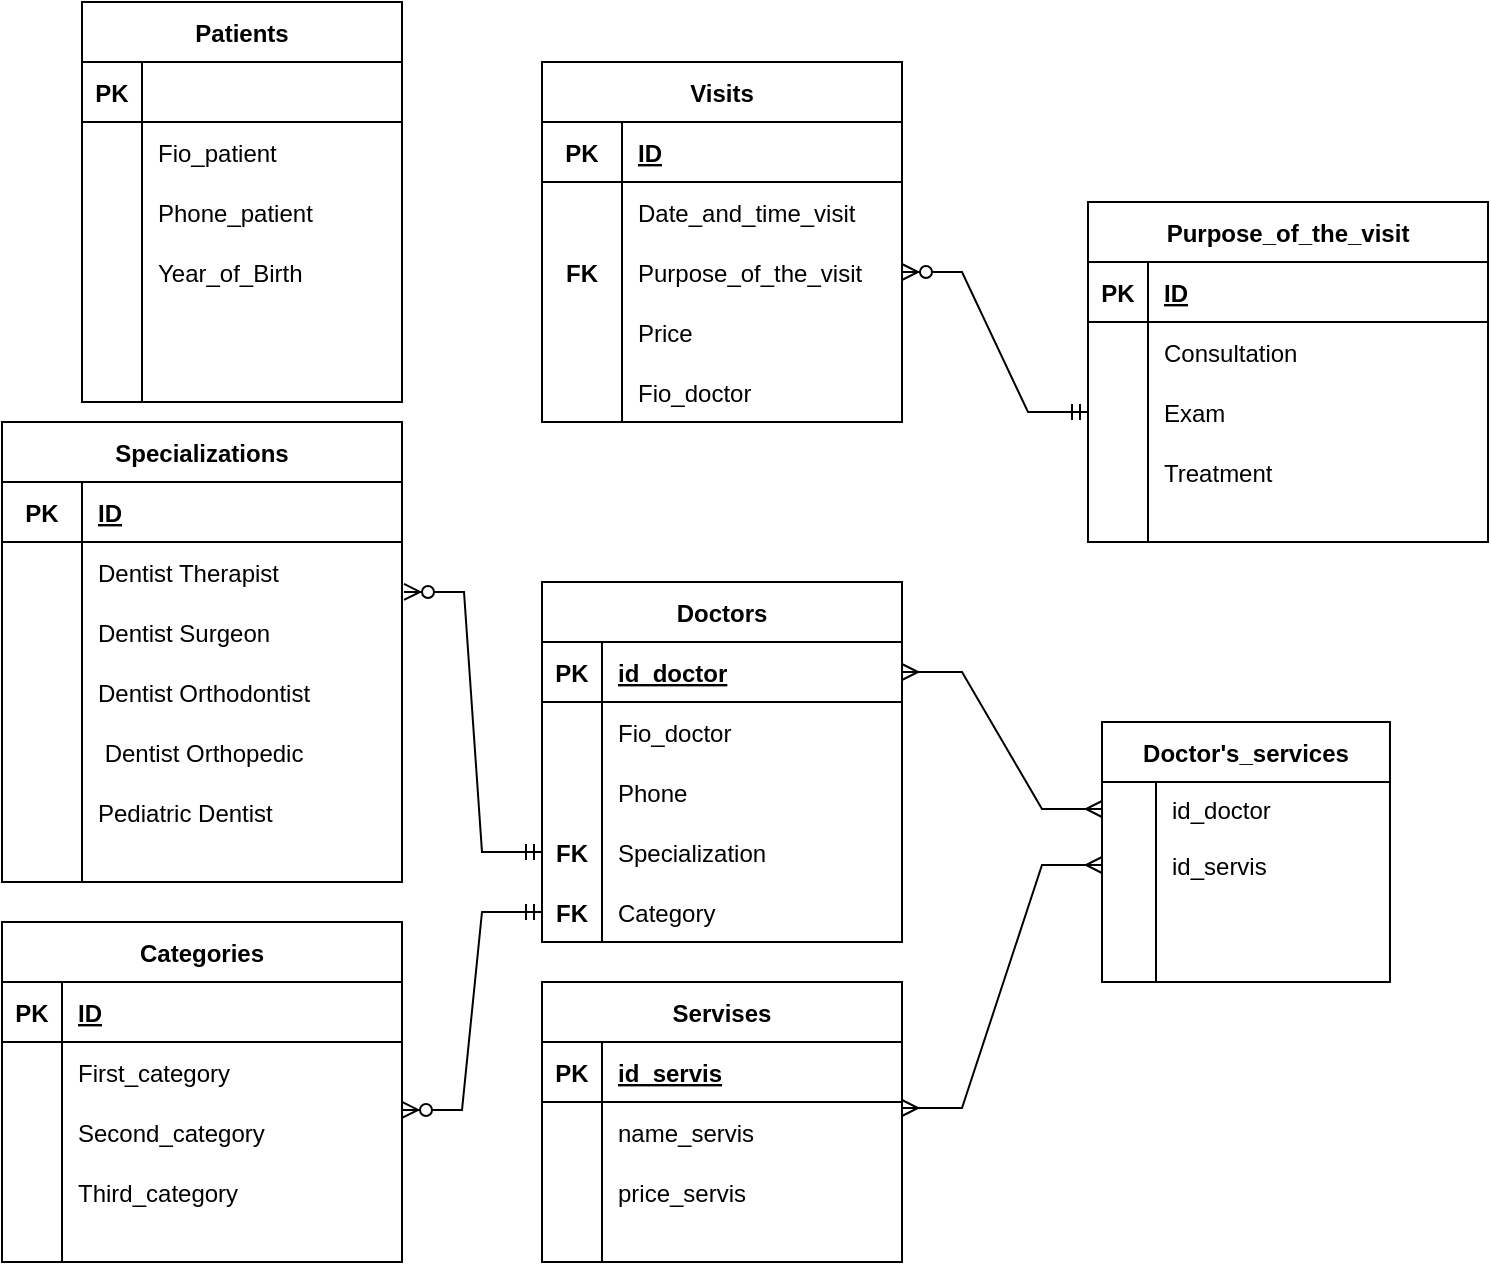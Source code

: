 <mxfile version="21.0.2" type="github">
  <diagram name="Страница 1" id="a4F6twZ2-VCPZVd90Dkl">
    <mxGraphModel dx="1074" dy="655" grid="1" gridSize="10" guides="1" tooltips="1" connect="1" arrows="1" fold="1" page="1" pageScale="1" pageWidth="827" pageHeight="1169" math="0" shadow="0">
      <root>
        <mxCell id="0" />
        <mxCell id="1" parent="0" />
        <mxCell id="U3F9iakPl_cf1ObfdUDb-14" value="Visits" style="shape=table;startSize=30;container=1;collapsible=1;childLayout=tableLayout;fixedRows=1;rowLines=0;fontStyle=1;align=center;resizeLast=1;" parent="1" vertex="1">
          <mxGeometry x="337" y="40" width="180" height="180" as="geometry" />
        </mxCell>
        <mxCell id="U3F9iakPl_cf1ObfdUDb-15" value="" style="shape=tableRow;horizontal=0;startSize=0;swimlaneHead=0;swimlaneBody=0;fillColor=none;collapsible=0;dropTarget=0;points=[[0,0.5],[1,0.5]];portConstraint=eastwest;top=0;left=0;right=0;bottom=1;" parent="U3F9iakPl_cf1ObfdUDb-14" vertex="1">
          <mxGeometry y="30" width="180" height="30" as="geometry" />
        </mxCell>
        <mxCell id="U3F9iakPl_cf1ObfdUDb-16" value="PK" style="shape=partialRectangle;connectable=0;fillColor=none;top=0;left=0;bottom=0;right=0;fontStyle=1;overflow=hidden;" parent="U3F9iakPl_cf1ObfdUDb-15" vertex="1">
          <mxGeometry width="40" height="30" as="geometry">
            <mxRectangle width="40" height="30" as="alternateBounds" />
          </mxGeometry>
        </mxCell>
        <mxCell id="U3F9iakPl_cf1ObfdUDb-17" value="ID" style="shape=partialRectangle;connectable=0;fillColor=none;top=0;left=0;bottom=0;right=0;align=left;spacingLeft=6;fontStyle=5;overflow=hidden;" parent="U3F9iakPl_cf1ObfdUDb-15" vertex="1">
          <mxGeometry x="40" width="140" height="30" as="geometry">
            <mxRectangle width="140" height="30" as="alternateBounds" />
          </mxGeometry>
        </mxCell>
        <mxCell id="U3F9iakPl_cf1ObfdUDb-18" value="" style="shape=tableRow;horizontal=0;startSize=0;swimlaneHead=0;swimlaneBody=0;fillColor=none;collapsible=0;dropTarget=0;points=[[0,0.5],[1,0.5]];portConstraint=eastwest;top=0;left=0;right=0;bottom=0;" parent="U3F9iakPl_cf1ObfdUDb-14" vertex="1">
          <mxGeometry y="60" width="180" height="30" as="geometry" />
        </mxCell>
        <mxCell id="U3F9iakPl_cf1ObfdUDb-19" value="" style="shape=partialRectangle;connectable=0;fillColor=none;top=0;left=0;bottom=0;right=0;editable=1;overflow=hidden;" parent="U3F9iakPl_cf1ObfdUDb-18" vertex="1">
          <mxGeometry width="40" height="30" as="geometry">
            <mxRectangle width="40" height="30" as="alternateBounds" />
          </mxGeometry>
        </mxCell>
        <mxCell id="U3F9iakPl_cf1ObfdUDb-20" value="Date_and_time_visit" style="shape=partialRectangle;connectable=0;fillColor=none;top=0;left=0;bottom=0;right=0;align=left;spacingLeft=6;overflow=hidden;" parent="U3F9iakPl_cf1ObfdUDb-18" vertex="1">
          <mxGeometry x="40" width="140" height="30" as="geometry">
            <mxRectangle width="140" height="30" as="alternateBounds" />
          </mxGeometry>
        </mxCell>
        <mxCell id="U3F9iakPl_cf1ObfdUDb-92" value="" style="shape=tableRow;horizontal=0;startSize=0;swimlaneHead=0;swimlaneBody=0;fillColor=none;collapsible=0;dropTarget=0;points=[[0,0.5],[1,0.5]];portConstraint=eastwest;top=0;left=0;right=0;bottom=0;" parent="U3F9iakPl_cf1ObfdUDb-14" vertex="1">
          <mxGeometry y="90" width="180" height="30" as="geometry" />
        </mxCell>
        <mxCell id="U3F9iakPl_cf1ObfdUDb-93" value="FK" style="shape=partialRectangle;connectable=0;fillColor=none;top=0;left=0;bottom=0;right=0;editable=1;overflow=hidden;fontStyle=1" parent="U3F9iakPl_cf1ObfdUDb-92" vertex="1">
          <mxGeometry width="40" height="30" as="geometry">
            <mxRectangle width="40" height="30" as="alternateBounds" />
          </mxGeometry>
        </mxCell>
        <mxCell id="U3F9iakPl_cf1ObfdUDb-94" value="Purpose_of_the_visit" style="shape=partialRectangle;connectable=0;fillColor=none;top=0;left=0;bottom=0;right=0;align=left;spacingLeft=6;overflow=hidden;" parent="U3F9iakPl_cf1ObfdUDb-92" vertex="1">
          <mxGeometry x="40" width="140" height="30" as="geometry">
            <mxRectangle width="140" height="30" as="alternateBounds" />
          </mxGeometry>
        </mxCell>
        <mxCell id="U3F9iakPl_cf1ObfdUDb-21" value="" style="shape=tableRow;horizontal=0;startSize=0;swimlaneHead=0;swimlaneBody=0;fillColor=none;collapsible=0;dropTarget=0;points=[[0,0.5],[1,0.5]];portConstraint=eastwest;top=0;left=0;right=0;bottom=0;" parent="U3F9iakPl_cf1ObfdUDb-14" vertex="1">
          <mxGeometry y="120" width="180" height="30" as="geometry" />
        </mxCell>
        <mxCell id="U3F9iakPl_cf1ObfdUDb-22" value="" style="shape=partialRectangle;connectable=0;fillColor=none;top=0;left=0;bottom=0;right=0;editable=1;overflow=hidden;" parent="U3F9iakPl_cf1ObfdUDb-21" vertex="1">
          <mxGeometry width="40" height="30" as="geometry">
            <mxRectangle width="40" height="30" as="alternateBounds" />
          </mxGeometry>
        </mxCell>
        <mxCell id="U3F9iakPl_cf1ObfdUDb-23" value="Price" style="shape=partialRectangle;connectable=0;fillColor=none;top=0;left=0;bottom=0;right=0;align=left;spacingLeft=6;overflow=hidden;" parent="U3F9iakPl_cf1ObfdUDb-21" vertex="1">
          <mxGeometry x="40" width="140" height="30" as="geometry">
            <mxRectangle width="140" height="30" as="alternateBounds" />
          </mxGeometry>
        </mxCell>
        <mxCell id="U3F9iakPl_cf1ObfdUDb-24" value="" style="shape=tableRow;horizontal=0;startSize=0;swimlaneHead=0;swimlaneBody=0;fillColor=none;collapsible=0;dropTarget=0;points=[[0,0.5],[1,0.5]];portConstraint=eastwest;top=0;left=0;right=0;bottom=0;" parent="U3F9iakPl_cf1ObfdUDb-14" vertex="1">
          <mxGeometry y="150" width="180" height="30" as="geometry" />
        </mxCell>
        <mxCell id="U3F9iakPl_cf1ObfdUDb-25" value="" style="shape=partialRectangle;connectable=0;fillColor=none;top=0;left=0;bottom=0;right=0;editable=1;overflow=hidden;" parent="U3F9iakPl_cf1ObfdUDb-24" vertex="1">
          <mxGeometry width="40" height="30" as="geometry">
            <mxRectangle width="40" height="30" as="alternateBounds" />
          </mxGeometry>
        </mxCell>
        <mxCell id="U3F9iakPl_cf1ObfdUDb-26" value="Fio_doctor" style="shape=partialRectangle;connectable=0;fillColor=none;top=0;left=0;bottom=0;right=0;align=left;spacingLeft=6;overflow=hidden;" parent="U3F9iakPl_cf1ObfdUDb-24" vertex="1">
          <mxGeometry x="40" width="140" height="30" as="geometry">
            <mxRectangle width="140" height="30" as="alternateBounds" />
          </mxGeometry>
        </mxCell>
        <mxCell id="U3F9iakPl_cf1ObfdUDb-27" value="Doctors" style="shape=table;startSize=30;container=1;collapsible=1;childLayout=tableLayout;fixedRows=1;rowLines=0;fontStyle=1;align=center;resizeLast=1;" parent="1" vertex="1">
          <mxGeometry x="337" y="300" width="180" height="180" as="geometry" />
        </mxCell>
        <mxCell id="U3F9iakPl_cf1ObfdUDb-28" value="" style="shape=tableRow;horizontal=0;startSize=0;swimlaneHead=0;swimlaneBody=0;fillColor=none;collapsible=0;dropTarget=0;points=[[0,0.5],[1,0.5]];portConstraint=eastwest;top=0;left=0;right=0;bottom=1;" parent="U3F9iakPl_cf1ObfdUDb-27" vertex="1">
          <mxGeometry y="30" width="180" height="30" as="geometry" />
        </mxCell>
        <mxCell id="U3F9iakPl_cf1ObfdUDb-29" value="PK" style="shape=partialRectangle;connectable=0;fillColor=none;top=0;left=0;bottom=0;right=0;fontStyle=1;overflow=hidden;" parent="U3F9iakPl_cf1ObfdUDb-28" vertex="1">
          <mxGeometry width="30" height="30" as="geometry">
            <mxRectangle width="30" height="30" as="alternateBounds" />
          </mxGeometry>
        </mxCell>
        <mxCell id="U3F9iakPl_cf1ObfdUDb-30" value="id_doctor" style="shape=partialRectangle;connectable=0;fillColor=none;top=0;left=0;bottom=0;right=0;align=left;spacingLeft=6;fontStyle=5;overflow=hidden;" parent="U3F9iakPl_cf1ObfdUDb-28" vertex="1">
          <mxGeometry x="30" width="150" height="30" as="geometry">
            <mxRectangle width="150" height="30" as="alternateBounds" />
          </mxGeometry>
        </mxCell>
        <mxCell id="U3F9iakPl_cf1ObfdUDb-31" value="" style="shape=tableRow;horizontal=0;startSize=0;swimlaneHead=0;swimlaneBody=0;fillColor=none;collapsible=0;dropTarget=0;points=[[0,0.5],[1,0.5]];portConstraint=eastwest;top=0;left=0;right=0;bottom=0;" parent="U3F9iakPl_cf1ObfdUDb-27" vertex="1">
          <mxGeometry y="60" width="180" height="30" as="geometry" />
        </mxCell>
        <mxCell id="U3F9iakPl_cf1ObfdUDb-32" value="" style="shape=partialRectangle;connectable=0;fillColor=none;top=0;left=0;bottom=0;right=0;editable=1;overflow=hidden;" parent="U3F9iakPl_cf1ObfdUDb-31" vertex="1">
          <mxGeometry width="30" height="30" as="geometry">
            <mxRectangle width="30" height="30" as="alternateBounds" />
          </mxGeometry>
        </mxCell>
        <mxCell id="U3F9iakPl_cf1ObfdUDb-33" value="Fio_doctor" style="shape=partialRectangle;connectable=0;fillColor=none;top=0;left=0;bottom=0;right=0;align=left;spacingLeft=6;overflow=hidden;" parent="U3F9iakPl_cf1ObfdUDb-31" vertex="1">
          <mxGeometry x="30" width="150" height="30" as="geometry">
            <mxRectangle width="150" height="30" as="alternateBounds" />
          </mxGeometry>
        </mxCell>
        <mxCell id="U3F9iakPl_cf1ObfdUDb-34" value="" style="shape=tableRow;horizontal=0;startSize=0;swimlaneHead=0;swimlaneBody=0;fillColor=none;collapsible=0;dropTarget=0;points=[[0,0.5],[1,0.5]];portConstraint=eastwest;top=0;left=0;right=0;bottom=0;" parent="U3F9iakPl_cf1ObfdUDb-27" vertex="1">
          <mxGeometry y="90" width="180" height="30" as="geometry" />
        </mxCell>
        <mxCell id="U3F9iakPl_cf1ObfdUDb-35" value="" style="shape=partialRectangle;connectable=0;fillColor=none;top=0;left=0;bottom=0;right=0;editable=1;overflow=hidden;" parent="U3F9iakPl_cf1ObfdUDb-34" vertex="1">
          <mxGeometry width="30" height="30" as="geometry">
            <mxRectangle width="30" height="30" as="alternateBounds" />
          </mxGeometry>
        </mxCell>
        <mxCell id="U3F9iakPl_cf1ObfdUDb-36" value="Phone" style="shape=partialRectangle;connectable=0;fillColor=none;top=0;left=0;bottom=0;right=0;align=left;spacingLeft=6;overflow=hidden;" parent="U3F9iakPl_cf1ObfdUDb-34" vertex="1">
          <mxGeometry x="30" width="150" height="30" as="geometry">
            <mxRectangle width="150" height="30" as="alternateBounds" />
          </mxGeometry>
        </mxCell>
        <mxCell id="U3F9iakPl_cf1ObfdUDb-37" value="" style="shape=tableRow;horizontal=0;startSize=0;swimlaneHead=0;swimlaneBody=0;fillColor=none;collapsible=0;dropTarget=0;points=[[0,0.5],[1,0.5]];portConstraint=eastwest;top=0;left=0;right=0;bottom=0;" parent="U3F9iakPl_cf1ObfdUDb-27" vertex="1">
          <mxGeometry y="120" width="180" height="30" as="geometry" />
        </mxCell>
        <mxCell id="U3F9iakPl_cf1ObfdUDb-38" value="FK" style="shape=partialRectangle;connectable=0;fillColor=none;top=0;left=0;bottom=0;right=0;editable=1;overflow=hidden;fontStyle=1" parent="U3F9iakPl_cf1ObfdUDb-37" vertex="1">
          <mxGeometry width="30" height="30" as="geometry">
            <mxRectangle width="30" height="30" as="alternateBounds" />
          </mxGeometry>
        </mxCell>
        <mxCell id="U3F9iakPl_cf1ObfdUDb-39" value="Specialization" style="shape=partialRectangle;connectable=0;fillColor=none;top=0;left=0;bottom=0;right=0;align=left;spacingLeft=6;overflow=hidden;" parent="U3F9iakPl_cf1ObfdUDb-37" vertex="1">
          <mxGeometry x="30" width="150" height="30" as="geometry">
            <mxRectangle width="150" height="30" as="alternateBounds" />
          </mxGeometry>
        </mxCell>
        <mxCell id="7-1CVHjXULgkSqzOs4-w-34" value="" style="shape=tableRow;horizontal=0;startSize=0;swimlaneHead=0;swimlaneBody=0;fillColor=none;collapsible=0;dropTarget=0;points=[[0,0.5],[1,0.5]];portConstraint=eastwest;top=0;left=0;right=0;bottom=0;" vertex="1" parent="U3F9iakPl_cf1ObfdUDb-27">
          <mxGeometry y="150" width="180" height="30" as="geometry" />
        </mxCell>
        <mxCell id="7-1CVHjXULgkSqzOs4-w-35" value="FK" style="shape=partialRectangle;connectable=0;fillColor=none;top=0;left=0;bottom=0;right=0;editable=1;overflow=hidden;fontStyle=1" vertex="1" parent="7-1CVHjXULgkSqzOs4-w-34">
          <mxGeometry width="30" height="30" as="geometry">
            <mxRectangle width="30" height="30" as="alternateBounds" />
          </mxGeometry>
        </mxCell>
        <mxCell id="7-1CVHjXULgkSqzOs4-w-36" value="Category" style="shape=partialRectangle;connectable=0;fillColor=none;top=0;left=0;bottom=0;right=0;align=left;spacingLeft=6;overflow=hidden;" vertex="1" parent="7-1CVHjXULgkSqzOs4-w-34">
          <mxGeometry x="30" width="150" height="30" as="geometry">
            <mxRectangle width="150" height="30" as="alternateBounds" />
          </mxGeometry>
        </mxCell>
        <mxCell id="U3F9iakPl_cf1ObfdUDb-40" value="Patients" style="shape=table;startSize=30;container=1;collapsible=1;childLayout=tableLayout;fixedRows=1;rowLines=0;fontStyle=1;align=center;resizeLast=1;" parent="1" vertex="1">
          <mxGeometry x="107" y="10" width="160" height="200" as="geometry" />
        </mxCell>
        <mxCell id="U3F9iakPl_cf1ObfdUDb-41" value="" style="shape=tableRow;horizontal=0;startSize=0;swimlaneHead=0;swimlaneBody=0;fillColor=none;collapsible=0;dropTarget=0;points=[[0,0.5],[1,0.5]];portConstraint=eastwest;top=0;left=0;right=0;bottom=1;" parent="U3F9iakPl_cf1ObfdUDb-40" vertex="1">
          <mxGeometry y="30" width="160" height="30" as="geometry" />
        </mxCell>
        <mxCell id="U3F9iakPl_cf1ObfdUDb-42" value="PK" style="shape=partialRectangle;connectable=0;fillColor=none;top=0;left=0;bottom=0;right=0;fontStyle=1;overflow=hidden;" parent="U3F9iakPl_cf1ObfdUDb-41" vertex="1">
          <mxGeometry width="30" height="30" as="geometry">
            <mxRectangle width="30" height="30" as="alternateBounds" />
          </mxGeometry>
        </mxCell>
        <mxCell id="U3F9iakPl_cf1ObfdUDb-43" value="" style="shape=partialRectangle;connectable=0;fillColor=none;top=0;left=0;bottom=0;right=0;align=left;spacingLeft=6;fontStyle=5;overflow=hidden;" parent="U3F9iakPl_cf1ObfdUDb-41" vertex="1">
          <mxGeometry x="30" width="130" height="30" as="geometry">
            <mxRectangle width="130" height="30" as="alternateBounds" />
          </mxGeometry>
        </mxCell>
        <mxCell id="U3F9iakPl_cf1ObfdUDb-44" value="" style="shape=tableRow;horizontal=0;startSize=0;swimlaneHead=0;swimlaneBody=0;fillColor=none;collapsible=0;dropTarget=0;points=[[0,0.5],[1,0.5]];portConstraint=eastwest;top=0;left=0;right=0;bottom=0;" parent="U3F9iakPl_cf1ObfdUDb-40" vertex="1">
          <mxGeometry y="60" width="160" height="30" as="geometry" />
        </mxCell>
        <mxCell id="U3F9iakPl_cf1ObfdUDb-45" value="" style="shape=partialRectangle;connectable=0;fillColor=none;top=0;left=0;bottom=0;right=0;editable=1;overflow=hidden;" parent="U3F9iakPl_cf1ObfdUDb-44" vertex="1">
          <mxGeometry width="30" height="30" as="geometry">
            <mxRectangle width="30" height="30" as="alternateBounds" />
          </mxGeometry>
        </mxCell>
        <mxCell id="U3F9iakPl_cf1ObfdUDb-46" value="Fio_patient" style="shape=partialRectangle;connectable=0;fillColor=none;top=0;left=0;bottom=0;right=0;align=left;spacingLeft=6;overflow=hidden;" parent="U3F9iakPl_cf1ObfdUDb-44" vertex="1">
          <mxGeometry x="30" width="130" height="30" as="geometry">
            <mxRectangle width="130" height="30" as="alternateBounds" />
          </mxGeometry>
        </mxCell>
        <mxCell id="U3F9iakPl_cf1ObfdUDb-47" value="" style="shape=tableRow;horizontal=0;startSize=0;swimlaneHead=0;swimlaneBody=0;fillColor=none;collapsible=0;dropTarget=0;points=[[0,0.5],[1,0.5]];portConstraint=eastwest;top=0;left=0;right=0;bottom=0;" parent="U3F9iakPl_cf1ObfdUDb-40" vertex="1">
          <mxGeometry y="90" width="160" height="30" as="geometry" />
        </mxCell>
        <mxCell id="U3F9iakPl_cf1ObfdUDb-48" value="" style="shape=partialRectangle;connectable=0;fillColor=none;top=0;left=0;bottom=0;right=0;editable=1;overflow=hidden;" parent="U3F9iakPl_cf1ObfdUDb-47" vertex="1">
          <mxGeometry width="30" height="30" as="geometry">
            <mxRectangle width="30" height="30" as="alternateBounds" />
          </mxGeometry>
        </mxCell>
        <mxCell id="U3F9iakPl_cf1ObfdUDb-49" value="Phone_patient" style="shape=partialRectangle;connectable=0;fillColor=none;top=0;left=0;bottom=0;right=0;align=left;spacingLeft=6;overflow=hidden;" parent="U3F9iakPl_cf1ObfdUDb-47" vertex="1">
          <mxGeometry x="30" width="130" height="30" as="geometry">
            <mxRectangle width="130" height="30" as="alternateBounds" />
          </mxGeometry>
        </mxCell>
        <mxCell id="U3F9iakPl_cf1ObfdUDb-50" value="" style="shape=tableRow;horizontal=0;startSize=0;swimlaneHead=0;swimlaneBody=0;fillColor=none;collapsible=0;dropTarget=0;points=[[0,0.5],[1,0.5]];portConstraint=eastwest;top=0;left=0;right=0;bottom=0;" parent="U3F9iakPl_cf1ObfdUDb-40" vertex="1">
          <mxGeometry y="120" width="160" height="30" as="geometry" />
        </mxCell>
        <mxCell id="U3F9iakPl_cf1ObfdUDb-51" value="" style="shape=partialRectangle;connectable=0;fillColor=none;top=0;left=0;bottom=0;right=0;editable=1;overflow=hidden;" parent="U3F9iakPl_cf1ObfdUDb-50" vertex="1">
          <mxGeometry width="30" height="30" as="geometry">
            <mxRectangle width="30" height="30" as="alternateBounds" />
          </mxGeometry>
        </mxCell>
        <mxCell id="U3F9iakPl_cf1ObfdUDb-52" value="Year_of_Birth" style="shape=partialRectangle;connectable=0;fillColor=none;top=0;left=0;bottom=0;right=0;align=left;spacingLeft=6;overflow=hidden;" parent="U3F9iakPl_cf1ObfdUDb-50" vertex="1">
          <mxGeometry x="30" width="130" height="30" as="geometry">
            <mxRectangle width="130" height="30" as="alternateBounds" />
          </mxGeometry>
        </mxCell>
        <mxCell id="U3F9iakPl_cf1ObfdUDb-95" value="" style="shape=tableRow;horizontal=0;startSize=0;swimlaneHead=0;swimlaneBody=0;fillColor=none;collapsible=0;dropTarget=0;points=[[0,0.5],[1,0.5]];portConstraint=eastwest;top=0;left=0;right=0;bottom=0;" parent="U3F9iakPl_cf1ObfdUDb-40" vertex="1">
          <mxGeometry y="150" width="160" height="30" as="geometry" />
        </mxCell>
        <mxCell id="U3F9iakPl_cf1ObfdUDb-96" value="" style="shape=partialRectangle;connectable=0;fillColor=none;top=0;left=0;bottom=0;right=0;editable=1;overflow=hidden;" parent="U3F9iakPl_cf1ObfdUDb-95" vertex="1">
          <mxGeometry width="30" height="30" as="geometry">
            <mxRectangle width="30" height="30" as="alternateBounds" />
          </mxGeometry>
        </mxCell>
        <mxCell id="U3F9iakPl_cf1ObfdUDb-97" value="" style="shape=partialRectangle;connectable=0;fillColor=none;top=0;left=0;bottom=0;right=0;align=left;spacingLeft=6;overflow=hidden;" parent="U3F9iakPl_cf1ObfdUDb-95" vertex="1">
          <mxGeometry x="30" width="130" height="30" as="geometry">
            <mxRectangle width="130" height="30" as="alternateBounds" />
          </mxGeometry>
        </mxCell>
        <mxCell id="U3F9iakPl_cf1ObfdUDb-98" value="" style="shape=tableRow;horizontal=0;startSize=0;swimlaneHead=0;swimlaneBody=0;fillColor=none;collapsible=0;dropTarget=0;points=[[0,0.5],[1,0.5]];portConstraint=eastwest;top=0;left=0;right=0;bottom=0;" parent="U3F9iakPl_cf1ObfdUDb-40" vertex="1">
          <mxGeometry y="180" width="160" height="20" as="geometry" />
        </mxCell>
        <mxCell id="U3F9iakPl_cf1ObfdUDb-99" value="" style="shape=partialRectangle;connectable=0;fillColor=none;top=0;left=0;bottom=0;right=0;editable=1;overflow=hidden;" parent="U3F9iakPl_cf1ObfdUDb-98" vertex="1">
          <mxGeometry width="30" height="20" as="geometry">
            <mxRectangle width="30" height="20" as="alternateBounds" />
          </mxGeometry>
        </mxCell>
        <mxCell id="U3F9iakPl_cf1ObfdUDb-100" value="" style="shape=partialRectangle;connectable=0;fillColor=none;top=0;left=0;bottom=0;right=0;align=left;spacingLeft=6;overflow=hidden;" parent="U3F9iakPl_cf1ObfdUDb-98" vertex="1">
          <mxGeometry x="30" width="130" height="20" as="geometry">
            <mxRectangle width="130" height="20" as="alternateBounds" />
          </mxGeometry>
        </mxCell>
        <mxCell id="U3F9iakPl_cf1ObfdUDb-66" value="Servises" style="shape=table;startSize=30;container=1;collapsible=1;childLayout=tableLayout;fixedRows=1;rowLines=0;fontStyle=1;align=center;resizeLast=1;" parent="1" vertex="1">
          <mxGeometry x="337" y="500" width="180" height="140" as="geometry" />
        </mxCell>
        <mxCell id="U3F9iakPl_cf1ObfdUDb-67" value="" style="shape=tableRow;horizontal=0;startSize=0;swimlaneHead=0;swimlaneBody=0;fillColor=none;collapsible=0;dropTarget=0;points=[[0,0.5],[1,0.5]];portConstraint=eastwest;top=0;left=0;right=0;bottom=1;" parent="U3F9iakPl_cf1ObfdUDb-66" vertex="1">
          <mxGeometry y="30" width="180" height="30" as="geometry" />
        </mxCell>
        <mxCell id="U3F9iakPl_cf1ObfdUDb-68" value="PK" style="shape=partialRectangle;connectable=0;fillColor=none;top=0;left=0;bottom=0;right=0;fontStyle=1;overflow=hidden;" parent="U3F9iakPl_cf1ObfdUDb-67" vertex="1">
          <mxGeometry width="30" height="30" as="geometry">
            <mxRectangle width="30" height="30" as="alternateBounds" />
          </mxGeometry>
        </mxCell>
        <mxCell id="U3F9iakPl_cf1ObfdUDb-69" value="id_servis" style="shape=partialRectangle;connectable=0;fillColor=none;top=0;left=0;bottom=0;right=0;align=left;spacingLeft=6;fontStyle=5;overflow=hidden;" parent="U3F9iakPl_cf1ObfdUDb-67" vertex="1">
          <mxGeometry x="30" width="150" height="30" as="geometry">
            <mxRectangle width="150" height="30" as="alternateBounds" />
          </mxGeometry>
        </mxCell>
        <mxCell id="U3F9iakPl_cf1ObfdUDb-70" value="" style="shape=tableRow;horizontal=0;startSize=0;swimlaneHead=0;swimlaneBody=0;fillColor=none;collapsible=0;dropTarget=0;points=[[0,0.5],[1,0.5]];portConstraint=eastwest;top=0;left=0;right=0;bottom=0;" parent="U3F9iakPl_cf1ObfdUDb-66" vertex="1">
          <mxGeometry y="60" width="180" height="30" as="geometry" />
        </mxCell>
        <mxCell id="U3F9iakPl_cf1ObfdUDb-71" value="" style="shape=partialRectangle;connectable=0;fillColor=none;top=0;left=0;bottom=0;right=0;editable=1;overflow=hidden;" parent="U3F9iakPl_cf1ObfdUDb-70" vertex="1">
          <mxGeometry width="30" height="30" as="geometry">
            <mxRectangle width="30" height="30" as="alternateBounds" />
          </mxGeometry>
        </mxCell>
        <mxCell id="U3F9iakPl_cf1ObfdUDb-72" value="name_servis" style="shape=partialRectangle;connectable=0;fillColor=none;top=0;left=0;bottom=0;right=0;align=left;spacingLeft=6;overflow=hidden;" parent="U3F9iakPl_cf1ObfdUDb-70" vertex="1">
          <mxGeometry x="30" width="150" height="30" as="geometry">
            <mxRectangle width="150" height="30" as="alternateBounds" />
          </mxGeometry>
        </mxCell>
        <mxCell id="U3F9iakPl_cf1ObfdUDb-73" value="" style="shape=tableRow;horizontal=0;startSize=0;swimlaneHead=0;swimlaneBody=0;fillColor=none;collapsible=0;dropTarget=0;points=[[0,0.5],[1,0.5]];portConstraint=eastwest;top=0;left=0;right=0;bottom=0;" parent="U3F9iakPl_cf1ObfdUDb-66" vertex="1">
          <mxGeometry y="90" width="180" height="30" as="geometry" />
        </mxCell>
        <mxCell id="U3F9iakPl_cf1ObfdUDb-74" value="" style="shape=partialRectangle;connectable=0;fillColor=none;top=0;left=0;bottom=0;right=0;editable=1;overflow=hidden;" parent="U3F9iakPl_cf1ObfdUDb-73" vertex="1">
          <mxGeometry width="30" height="30" as="geometry">
            <mxRectangle width="30" height="30" as="alternateBounds" />
          </mxGeometry>
        </mxCell>
        <mxCell id="U3F9iakPl_cf1ObfdUDb-75" value="price_servis" style="shape=partialRectangle;connectable=0;fillColor=none;top=0;left=0;bottom=0;right=0;align=left;spacingLeft=6;overflow=hidden;" parent="U3F9iakPl_cf1ObfdUDb-73" vertex="1">
          <mxGeometry x="30" width="150" height="30" as="geometry">
            <mxRectangle width="150" height="30" as="alternateBounds" />
          </mxGeometry>
        </mxCell>
        <mxCell id="U3F9iakPl_cf1ObfdUDb-76" value="" style="shape=tableRow;horizontal=0;startSize=0;swimlaneHead=0;swimlaneBody=0;fillColor=none;collapsible=0;dropTarget=0;points=[[0,0.5],[1,0.5]];portConstraint=eastwest;top=0;left=0;right=0;bottom=0;" parent="U3F9iakPl_cf1ObfdUDb-66" vertex="1">
          <mxGeometry y="120" width="180" height="20" as="geometry" />
        </mxCell>
        <mxCell id="U3F9iakPl_cf1ObfdUDb-77" value="" style="shape=partialRectangle;connectable=0;fillColor=none;top=0;left=0;bottom=0;right=0;editable=1;overflow=hidden;" parent="U3F9iakPl_cf1ObfdUDb-76" vertex="1">
          <mxGeometry width="30" height="20" as="geometry">
            <mxRectangle width="30" height="20" as="alternateBounds" />
          </mxGeometry>
        </mxCell>
        <mxCell id="U3F9iakPl_cf1ObfdUDb-78" value="" style="shape=partialRectangle;connectable=0;fillColor=none;top=0;left=0;bottom=0;right=0;align=left;spacingLeft=6;overflow=hidden;" parent="U3F9iakPl_cf1ObfdUDb-76" vertex="1">
          <mxGeometry x="30" width="150" height="20" as="geometry">
            <mxRectangle width="150" height="20" as="alternateBounds" />
          </mxGeometry>
        </mxCell>
        <mxCell id="7-1CVHjXULgkSqzOs4-w-2" value="Doctor&#39;s_services" style="shape=table;startSize=30;container=1;collapsible=1;childLayout=tableLayout;fixedRows=0;rowLines=0;fontStyle=1;align=center;resizeLast=0;strokeWidth=1;perimeterSpacing=1;shadow=0;rounded=0;aspect=fixed;columnLines=1;" vertex="1" parent="1">
          <mxGeometry x="617" y="370" width="143.99" height="130" as="geometry" />
        </mxCell>
        <mxCell id="7-1CVHjXULgkSqzOs4-w-6" value="" style="shape=tableRow;horizontal=0;startSize=0;swimlaneHead=0;swimlaneBody=0;fillColor=none;collapsible=0;dropTarget=0;points=[[0,0.5],[1,0.5]];portConstraint=eastwest;top=0;left=0;right=0;bottom=0;" vertex="1" parent="7-1CVHjXULgkSqzOs4-w-2">
          <mxGeometry y="30" width="143.99" height="27" as="geometry" />
        </mxCell>
        <mxCell id="7-1CVHjXULgkSqzOs4-w-7" value="" style="shape=partialRectangle;connectable=0;fillColor=none;top=0;left=0;bottom=0;right=0;editable=1;overflow=hidden;" vertex="1" parent="7-1CVHjXULgkSqzOs4-w-6">
          <mxGeometry width="27" height="27" as="geometry">
            <mxRectangle width="27" height="27" as="alternateBounds" />
          </mxGeometry>
        </mxCell>
        <mxCell id="7-1CVHjXULgkSqzOs4-w-8" value="id_doctor" style="shape=partialRectangle;connectable=0;fillColor=none;top=0;left=0;bottom=0;right=0;align=left;spacingLeft=6;overflow=hidden;" vertex="1" parent="7-1CVHjXULgkSqzOs4-w-6">
          <mxGeometry x="27" width="117" height="27" as="geometry">
            <mxRectangle width="117" height="27" as="alternateBounds" />
          </mxGeometry>
        </mxCell>
        <mxCell id="7-1CVHjXULgkSqzOs4-w-9" value="" style="shape=tableRow;horizontal=0;startSize=0;swimlaneHead=0;swimlaneBody=0;fillColor=none;collapsible=0;dropTarget=0;points=[[0,0.5],[1,0.5]];portConstraint=eastwest;top=0;left=0;right=0;bottom=0;" vertex="1" parent="7-1CVHjXULgkSqzOs4-w-2">
          <mxGeometry y="57" width="143.99" height="29" as="geometry" />
        </mxCell>
        <mxCell id="7-1CVHjXULgkSqzOs4-w-10" value="" style="shape=partialRectangle;connectable=0;fillColor=none;top=0;left=0;bottom=0;right=0;editable=1;overflow=hidden;" vertex="1" parent="7-1CVHjXULgkSqzOs4-w-9">
          <mxGeometry width="27" height="29" as="geometry">
            <mxRectangle width="27" height="29" as="alternateBounds" />
          </mxGeometry>
        </mxCell>
        <mxCell id="7-1CVHjXULgkSqzOs4-w-11" value="id_servis" style="shape=partialRectangle;connectable=0;fillColor=none;top=0;left=0;bottom=0;right=0;align=left;spacingLeft=6;overflow=hidden;" vertex="1" parent="7-1CVHjXULgkSqzOs4-w-9">
          <mxGeometry x="27" width="117" height="29" as="geometry">
            <mxRectangle width="117" height="29" as="alternateBounds" />
          </mxGeometry>
        </mxCell>
        <mxCell id="7-1CVHjXULgkSqzOs4-w-12" value="" style="shape=tableRow;horizontal=0;startSize=0;swimlaneHead=0;swimlaneBody=0;fillColor=none;collapsible=0;dropTarget=0;points=[[0,0.5],[1,0.5]];portConstraint=eastwest;top=0;left=0;right=0;bottom=0;" vertex="1" parent="7-1CVHjXULgkSqzOs4-w-2">
          <mxGeometry y="86" width="143.99" height="17" as="geometry" />
        </mxCell>
        <mxCell id="7-1CVHjXULgkSqzOs4-w-13" value="" style="shape=partialRectangle;connectable=0;fillColor=none;top=0;left=0;bottom=0;right=0;editable=1;overflow=hidden;" vertex="1" parent="7-1CVHjXULgkSqzOs4-w-12">
          <mxGeometry width="27" height="17" as="geometry">
            <mxRectangle width="27" height="17" as="alternateBounds" />
          </mxGeometry>
        </mxCell>
        <mxCell id="7-1CVHjXULgkSqzOs4-w-14" value="" style="shape=partialRectangle;connectable=0;fillColor=none;top=0;left=0;bottom=0;right=0;align=left;spacingLeft=6;overflow=hidden;" vertex="1" parent="7-1CVHjXULgkSqzOs4-w-12">
          <mxGeometry x="27" width="117" height="17" as="geometry">
            <mxRectangle width="117" height="17" as="alternateBounds" />
          </mxGeometry>
        </mxCell>
        <mxCell id="7-1CVHjXULgkSqzOs4-w-15" value="" style="shape=tableRow;horizontal=0;startSize=0;swimlaneHead=0;swimlaneBody=0;fillColor=none;collapsible=0;dropTarget=0;points=[[0,0.5],[1,0.5]];portConstraint=eastwest;top=0;left=0;right=0;bottom=0;" vertex="1" parent="7-1CVHjXULgkSqzOs4-w-2">
          <mxGeometry y="103" width="143.99" height="27" as="geometry" />
        </mxCell>
        <mxCell id="7-1CVHjXULgkSqzOs4-w-16" value="" style="shape=partialRectangle;connectable=0;fillColor=none;top=0;left=0;bottom=0;right=0;editable=1;overflow=hidden;" vertex="1" parent="7-1CVHjXULgkSqzOs4-w-15">
          <mxGeometry width="27" height="27" as="geometry">
            <mxRectangle width="27" height="27" as="alternateBounds" />
          </mxGeometry>
        </mxCell>
        <mxCell id="7-1CVHjXULgkSqzOs4-w-17" value="" style="shape=partialRectangle;connectable=0;fillColor=none;top=0;left=0;bottom=0;right=0;align=left;spacingLeft=6;overflow=hidden;" vertex="1" parent="7-1CVHjXULgkSqzOs4-w-15">
          <mxGeometry x="27" width="117" height="27" as="geometry">
            <mxRectangle width="117" height="27" as="alternateBounds" />
          </mxGeometry>
        </mxCell>
        <mxCell id="7-1CVHjXULgkSqzOs4-w-19" value="" style="edgeStyle=entityRelationEdgeStyle;fontSize=12;html=1;endArrow=ERmany;startArrow=ERmany;rounded=0;entryX=0;entryY=0.5;entryDx=0;entryDy=0;exitX=1;exitY=0.5;exitDx=0;exitDy=0;" edge="1" parent="1" source="U3F9iakPl_cf1ObfdUDb-28" target="7-1CVHjXULgkSqzOs4-w-6">
          <mxGeometry width="100" height="100" relative="1" as="geometry">
            <mxPoint x="387" y="570" as="sourcePoint" />
            <mxPoint x="487" y="470" as="targetPoint" />
          </mxGeometry>
        </mxCell>
        <mxCell id="7-1CVHjXULgkSqzOs4-w-20" value="" style="edgeStyle=entityRelationEdgeStyle;fontSize=12;html=1;endArrow=ERmany;startArrow=ERmany;rounded=0;entryX=0;entryY=0.5;entryDx=0;entryDy=0;exitX=1;exitY=0.1;exitDx=0;exitDy=0;exitPerimeter=0;" edge="1" parent="1" source="U3F9iakPl_cf1ObfdUDb-70" target="7-1CVHjXULgkSqzOs4-w-9">
          <mxGeometry width="100" height="100" relative="1" as="geometry">
            <mxPoint x="547" y="600" as="sourcePoint" />
            <mxPoint x="647" y="500" as="targetPoint" />
          </mxGeometry>
        </mxCell>
        <mxCell id="7-1CVHjXULgkSqzOs4-w-38" value="Specializations" style="shape=table;startSize=30;container=1;collapsible=1;childLayout=tableLayout;fixedRows=1;rowLines=0;fontStyle=1;align=center;resizeLast=1;" vertex="1" parent="1">
          <mxGeometry x="67" y="220" width="200" height="230" as="geometry" />
        </mxCell>
        <mxCell id="7-1CVHjXULgkSqzOs4-w-39" value="" style="shape=tableRow;horizontal=0;startSize=0;swimlaneHead=0;swimlaneBody=0;fillColor=none;collapsible=0;dropTarget=0;points=[[0,0.5],[1,0.5]];portConstraint=eastwest;top=0;left=0;right=0;bottom=1;" vertex="1" parent="7-1CVHjXULgkSqzOs4-w-38">
          <mxGeometry y="30" width="200" height="30" as="geometry" />
        </mxCell>
        <mxCell id="7-1CVHjXULgkSqzOs4-w-40" value="PK" style="shape=partialRectangle;connectable=0;fillColor=none;top=0;left=0;bottom=0;right=0;fontStyle=1;overflow=hidden;" vertex="1" parent="7-1CVHjXULgkSqzOs4-w-39">
          <mxGeometry width="40" height="30" as="geometry">
            <mxRectangle width="40" height="30" as="alternateBounds" />
          </mxGeometry>
        </mxCell>
        <mxCell id="7-1CVHjXULgkSqzOs4-w-41" value="ID" style="shape=partialRectangle;connectable=0;fillColor=none;top=0;left=0;bottom=0;right=0;align=left;spacingLeft=6;fontStyle=5;overflow=hidden;" vertex="1" parent="7-1CVHjXULgkSqzOs4-w-39">
          <mxGeometry x="40" width="160" height="30" as="geometry">
            <mxRectangle width="160" height="30" as="alternateBounds" />
          </mxGeometry>
        </mxCell>
        <mxCell id="7-1CVHjXULgkSqzOs4-w-42" value="" style="shape=tableRow;horizontal=0;startSize=0;swimlaneHead=0;swimlaneBody=0;fillColor=none;collapsible=0;dropTarget=0;points=[[0,0.5],[1,0.5]];portConstraint=eastwest;top=0;left=0;right=0;bottom=0;" vertex="1" parent="7-1CVHjXULgkSqzOs4-w-38">
          <mxGeometry y="60" width="200" height="30" as="geometry" />
        </mxCell>
        <mxCell id="7-1CVHjXULgkSqzOs4-w-43" value="" style="shape=partialRectangle;connectable=0;fillColor=none;top=0;left=0;bottom=0;right=0;editable=1;overflow=hidden;" vertex="1" parent="7-1CVHjXULgkSqzOs4-w-42">
          <mxGeometry width="40" height="30" as="geometry">
            <mxRectangle width="40" height="30" as="alternateBounds" />
          </mxGeometry>
        </mxCell>
        <mxCell id="7-1CVHjXULgkSqzOs4-w-44" value="Dentist Therapist" style="shape=partialRectangle;connectable=0;fillColor=none;top=0;left=0;bottom=0;right=0;align=left;spacingLeft=6;overflow=hidden;" vertex="1" parent="7-1CVHjXULgkSqzOs4-w-42">
          <mxGeometry x="40" width="160" height="30" as="geometry">
            <mxRectangle width="160" height="30" as="alternateBounds" />
          </mxGeometry>
        </mxCell>
        <mxCell id="7-1CVHjXULgkSqzOs4-w-45" value="" style="shape=tableRow;horizontal=0;startSize=0;swimlaneHead=0;swimlaneBody=0;fillColor=none;collapsible=0;dropTarget=0;points=[[0,0.5],[1,0.5]];portConstraint=eastwest;top=0;left=0;right=0;bottom=0;" vertex="1" parent="7-1CVHjXULgkSqzOs4-w-38">
          <mxGeometry y="90" width="200" height="30" as="geometry" />
        </mxCell>
        <mxCell id="7-1CVHjXULgkSqzOs4-w-46" value="" style="shape=partialRectangle;connectable=0;fillColor=none;top=0;left=0;bottom=0;right=0;editable=1;overflow=hidden;" vertex="1" parent="7-1CVHjXULgkSqzOs4-w-45">
          <mxGeometry width="40" height="30" as="geometry">
            <mxRectangle width="40" height="30" as="alternateBounds" />
          </mxGeometry>
        </mxCell>
        <mxCell id="7-1CVHjXULgkSqzOs4-w-47" value="Dentist Surgeon" style="shape=partialRectangle;connectable=0;fillColor=none;top=0;left=0;bottom=0;right=0;align=left;spacingLeft=6;overflow=hidden;" vertex="1" parent="7-1CVHjXULgkSqzOs4-w-45">
          <mxGeometry x="40" width="160" height="30" as="geometry">
            <mxRectangle width="160" height="30" as="alternateBounds" />
          </mxGeometry>
        </mxCell>
        <mxCell id="7-1CVHjXULgkSqzOs4-w-48" value="" style="shape=tableRow;horizontal=0;startSize=0;swimlaneHead=0;swimlaneBody=0;fillColor=none;collapsible=0;dropTarget=0;points=[[0,0.5],[1,0.5]];portConstraint=eastwest;top=0;left=0;right=0;bottom=0;" vertex="1" parent="7-1CVHjXULgkSqzOs4-w-38">
          <mxGeometry y="120" width="200" height="30" as="geometry" />
        </mxCell>
        <mxCell id="7-1CVHjXULgkSqzOs4-w-49" value="" style="shape=partialRectangle;connectable=0;fillColor=none;top=0;left=0;bottom=0;right=0;editable=1;overflow=hidden;" vertex="1" parent="7-1CVHjXULgkSqzOs4-w-48">
          <mxGeometry width="40" height="30" as="geometry">
            <mxRectangle width="40" height="30" as="alternateBounds" />
          </mxGeometry>
        </mxCell>
        <mxCell id="7-1CVHjXULgkSqzOs4-w-50" value="Dentist Orthodontist" style="shape=partialRectangle;connectable=0;fillColor=none;top=0;left=0;bottom=0;right=0;align=left;spacingLeft=6;overflow=hidden;" vertex="1" parent="7-1CVHjXULgkSqzOs4-w-48">
          <mxGeometry x="40" width="160" height="30" as="geometry">
            <mxRectangle width="160" height="30" as="alternateBounds" />
          </mxGeometry>
        </mxCell>
        <mxCell id="7-1CVHjXULgkSqzOs4-w-51" value="" style="shape=tableRow;horizontal=0;startSize=0;swimlaneHead=0;swimlaneBody=0;fillColor=none;collapsible=0;dropTarget=0;points=[[0,0.5],[1,0.5]];portConstraint=eastwest;top=0;left=0;right=0;bottom=0;" vertex="1" parent="7-1CVHjXULgkSqzOs4-w-38">
          <mxGeometry y="150" width="200" height="30" as="geometry" />
        </mxCell>
        <mxCell id="7-1CVHjXULgkSqzOs4-w-52" value="" style="shape=partialRectangle;connectable=0;fillColor=none;top=0;left=0;bottom=0;right=0;editable=1;overflow=hidden;" vertex="1" parent="7-1CVHjXULgkSqzOs4-w-51">
          <mxGeometry width="40" height="30" as="geometry">
            <mxRectangle width="40" height="30" as="alternateBounds" />
          </mxGeometry>
        </mxCell>
        <mxCell id="7-1CVHjXULgkSqzOs4-w-53" value=" Dentist Orthopedic" style="shape=partialRectangle;connectable=0;fillColor=none;top=0;left=0;bottom=0;right=0;align=left;spacingLeft=6;overflow=hidden;" vertex="1" parent="7-1CVHjXULgkSqzOs4-w-51">
          <mxGeometry x="40" width="160" height="30" as="geometry">
            <mxRectangle width="160" height="30" as="alternateBounds" />
          </mxGeometry>
        </mxCell>
        <mxCell id="7-1CVHjXULgkSqzOs4-w-54" value="" style="shape=tableRow;horizontal=0;startSize=0;swimlaneHead=0;swimlaneBody=0;fillColor=none;collapsible=0;dropTarget=0;points=[[0,0.5],[1,0.5]];portConstraint=eastwest;top=0;left=0;right=0;bottom=0;" vertex="1" parent="7-1CVHjXULgkSqzOs4-w-38">
          <mxGeometry y="180" width="200" height="30" as="geometry" />
        </mxCell>
        <mxCell id="7-1CVHjXULgkSqzOs4-w-55" value="" style="shape=partialRectangle;connectable=0;fillColor=none;top=0;left=0;bottom=0;right=0;editable=1;overflow=hidden;" vertex="1" parent="7-1CVHjXULgkSqzOs4-w-54">
          <mxGeometry width="40" height="30" as="geometry">
            <mxRectangle width="40" height="30" as="alternateBounds" />
          </mxGeometry>
        </mxCell>
        <mxCell id="7-1CVHjXULgkSqzOs4-w-56" value="Pediatric Dentist" style="shape=partialRectangle;connectable=0;fillColor=none;top=0;left=0;bottom=0;right=0;align=left;spacingLeft=6;overflow=hidden;" vertex="1" parent="7-1CVHjXULgkSqzOs4-w-54">
          <mxGeometry x="40" width="160" height="30" as="geometry">
            <mxRectangle width="160" height="30" as="alternateBounds" />
          </mxGeometry>
        </mxCell>
        <mxCell id="7-1CVHjXULgkSqzOs4-w-57" value="" style="shape=tableRow;horizontal=0;startSize=0;swimlaneHead=0;swimlaneBody=0;fillColor=none;collapsible=0;dropTarget=0;points=[[0,0.5],[1,0.5]];portConstraint=eastwest;top=0;left=0;right=0;bottom=0;" vertex="1" parent="7-1CVHjXULgkSqzOs4-w-38">
          <mxGeometry y="210" width="200" height="20" as="geometry" />
        </mxCell>
        <mxCell id="7-1CVHjXULgkSqzOs4-w-58" value="" style="shape=partialRectangle;connectable=0;fillColor=none;top=0;left=0;bottom=0;right=0;editable=1;overflow=hidden;" vertex="1" parent="7-1CVHjXULgkSqzOs4-w-57">
          <mxGeometry width="40" height="20" as="geometry">
            <mxRectangle width="40" height="20" as="alternateBounds" />
          </mxGeometry>
        </mxCell>
        <mxCell id="7-1CVHjXULgkSqzOs4-w-59" value="" style="shape=partialRectangle;connectable=0;fillColor=none;top=0;left=0;bottom=0;right=0;align=left;spacingLeft=6;overflow=hidden;" vertex="1" parent="7-1CVHjXULgkSqzOs4-w-57">
          <mxGeometry x="40" width="160" height="20" as="geometry">
            <mxRectangle width="160" height="20" as="alternateBounds" />
          </mxGeometry>
        </mxCell>
        <mxCell id="7-1CVHjXULgkSqzOs4-w-60" value="" style="edgeStyle=entityRelationEdgeStyle;fontSize=12;html=1;endArrow=ERzeroToMany;startArrow=ERmandOne;rounded=0;entryX=1.005;entryY=0.833;entryDx=0;entryDy=0;entryPerimeter=0;exitX=0;exitY=0.5;exitDx=0;exitDy=0;" edge="1" parent="1" source="U3F9iakPl_cf1ObfdUDb-37" target="7-1CVHjXULgkSqzOs4-w-42">
          <mxGeometry width="100" height="100" relative="1" as="geometry">
            <mxPoint x="267" y="540" as="sourcePoint" />
            <mxPoint x="367" y="440" as="targetPoint" />
          </mxGeometry>
        </mxCell>
        <mxCell id="7-1CVHjXULgkSqzOs4-w-61" value="Categories" style="shape=table;startSize=30;container=1;collapsible=1;childLayout=tableLayout;fixedRows=1;rowLines=0;fontStyle=1;align=center;resizeLast=1;" vertex="1" parent="1">
          <mxGeometry x="67" y="470" width="200" height="170" as="geometry" />
        </mxCell>
        <mxCell id="7-1CVHjXULgkSqzOs4-w-62" value="" style="shape=tableRow;horizontal=0;startSize=0;swimlaneHead=0;swimlaneBody=0;fillColor=none;collapsible=0;dropTarget=0;points=[[0,0.5],[1,0.5]];portConstraint=eastwest;top=0;left=0;right=0;bottom=1;" vertex="1" parent="7-1CVHjXULgkSqzOs4-w-61">
          <mxGeometry y="30" width="200" height="30" as="geometry" />
        </mxCell>
        <mxCell id="7-1CVHjXULgkSqzOs4-w-63" value="PK" style="shape=partialRectangle;connectable=0;fillColor=none;top=0;left=0;bottom=0;right=0;fontStyle=1;overflow=hidden;" vertex="1" parent="7-1CVHjXULgkSqzOs4-w-62">
          <mxGeometry width="30" height="30" as="geometry">
            <mxRectangle width="30" height="30" as="alternateBounds" />
          </mxGeometry>
        </mxCell>
        <mxCell id="7-1CVHjXULgkSqzOs4-w-64" value="ID" style="shape=partialRectangle;connectable=0;fillColor=none;top=0;left=0;bottom=0;right=0;align=left;spacingLeft=6;fontStyle=5;overflow=hidden;" vertex="1" parent="7-1CVHjXULgkSqzOs4-w-62">
          <mxGeometry x="30" width="170" height="30" as="geometry">
            <mxRectangle width="170" height="30" as="alternateBounds" />
          </mxGeometry>
        </mxCell>
        <mxCell id="7-1CVHjXULgkSqzOs4-w-65" value="" style="shape=tableRow;horizontal=0;startSize=0;swimlaneHead=0;swimlaneBody=0;fillColor=none;collapsible=0;dropTarget=0;points=[[0,0.5],[1,0.5]];portConstraint=eastwest;top=0;left=0;right=0;bottom=0;" vertex="1" parent="7-1CVHjXULgkSqzOs4-w-61">
          <mxGeometry y="60" width="200" height="30" as="geometry" />
        </mxCell>
        <mxCell id="7-1CVHjXULgkSqzOs4-w-66" value="" style="shape=partialRectangle;connectable=0;fillColor=none;top=0;left=0;bottom=0;right=0;editable=1;overflow=hidden;" vertex="1" parent="7-1CVHjXULgkSqzOs4-w-65">
          <mxGeometry width="30" height="30" as="geometry">
            <mxRectangle width="30" height="30" as="alternateBounds" />
          </mxGeometry>
        </mxCell>
        <mxCell id="7-1CVHjXULgkSqzOs4-w-67" value="First_category" style="shape=partialRectangle;connectable=0;fillColor=none;top=0;left=0;bottom=0;right=0;align=left;spacingLeft=6;overflow=hidden;" vertex="1" parent="7-1CVHjXULgkSqzOs4-w-65">
          <mxGeometry x="30" width="170" height="30" as="geometry">
            <mxRectangle width="170" height="30" as="alternateBounds" />
          </mxGeometry>
        </mxCell>
        <mxCell id="7-1CVHjXULgkSqzOs4-w-68" value="" style="shape=tableRow;horizontal=0;startSize=0;swimlaneHead=0;swimlaneBody=0;fillColor=none;collapsible=0;dropTarget=0;points=[[0,0.5],[1,0.5]];portConstraint=eastwest;top=0;left=0;right=0;bottom=0;" vertex="1" parent="7-1CVHjXULgkSqzOs4-w-61">
          <mxGeometry y="90" width="200" height="30" as="geometry" />
        </mxCell>
        <mxCell id="7-1CVHjXULgkSqzOs4-w-69" value="" style="shape=partialRectangle;connectable=0;fillColor=none;top=0;left=0;bottom=0;right=0;editable=1;overflow=hidden;" vertex="1" parent="7-1CVHjXULgkSqzOs4-w-68">
          <mxGeometry width="30" height="30" as="geometry">
            <mxRectangle width="30" height="30" as="alternateBounds" />
          </mxGeometry>
        </mxCell>
        <mxCell id="7-1CVHjXULgkSqzOs4-w-70" value="Second_category" style="shape=partialRectangle;connectable=0;fillColor=none;top=0;left=0;bottom=0;right=0;align=left;spacingLeft=6;overflow=hidden;" vertex="1" parent="7-1CVHjXULgkSqzOs4-w-68">
          <mxGeometry x="30" width="170" height="30" as="geometry">
            <mxRectangle width="170" height="30" as="alternateBounds" />
          </mxGeometry>
        </mxCell>
        <mxCell id="7-1CVHjXULgkSqzOs4-w-71" value="" style="shape=tableRow;horizontal=0;startSize=0;swimlaneHead=0;swimlaneBody=0;fillColor=none;collapsible=0;dropTarget=0;points=[[0,0.5],[1,0.5]];portConstraint=eastwest;top=0;left=0;right=0;bottom=0;" vertex="1" parent="7-1CVHjXULgkSqzOs4-w-61">
          <mxGeometry y="120" width="200" height="30" as="geometry" />
        </mxCell>
        <mxCell id="7-1CVHjXULgkSqzOs4-w-72" value="" style="shape=partialRectangle;connectable=0;fillColor=none;top=0;left=0;bottom=0;right=0;editable=1;overflow=hidden;" vertex="1" parent="7-1CVHjXULgkSqzOs4-w-71">
          <mxGeometry width="30" height="30" as="geometry">
            <mxRectangle width="30" height="30" as="alternateBounds" />
          </mxGeometry>
        </mxCell>
        <mxCell id="7-1CVHjXULgkSqzOs4-w-73" value="Third_category" style="shape=partialRectangle;connectable=0;fillColor=none;top=0;left=0;bottom=0;right=0;align=left;spacingLeft=6;overflow=hidden;" vertex="1" parent="7-1CVHjXULgkSqzOs4-w-71">
          <mxGeometry x="30" width="170" height="30" as="geometry">
            <mxRectangle width="170" height="30" as="alternateBounds" />
          </mxGeometry>
        </mxCell>
        <mxCell id="7-1CVHjXULgkSqzOs4-w-74" value="" style="shape=tableRow;horizontal=0;startSize=0;swimlaneHead=0;swimlaneBody=0;fillColor=none;collapsible=0;dropTarget=0;points=[[0,0.5],[1,0.5]];portConstraint=eastwest;top=0;left=0;right=0;bottom=0;" vertex="1" parent="7-1CVHjXULgkSqzOs4-w-61">
          <mxGeometry y="150" width="200" height="20" as="geometry" />
        </mxCell>
        <mxCell id="7-1CVHjXULgkSqzOs4-w-75" value="" style="shape=partialRectangle;connectable=0;fillColor=none;top=0;left=0;bottom=0;right=0;editable=1;overflow=hidden;" vertex="1" parent="7-1CVHjXULgkSqzOs4-w-74">
          <mxGeometry width="30" height="20" as="geometry">
            <mxRectangle width="30" height="20" as="alternateBounds" />
          </mxGeometry>
        </mxCell>
        <mxCell id="7-1CVHjXULgkSqzOs4-w-76" value="" style="shape=partialRectangle;connectable=0;fillColor=none;top=0;left=0;bottom=0;right=0;align=left;spacingLeft=6;overflow=hidden;" vertex="1" parent="7-1CVHjXULgkSqzOs4-w-74">
          <mxGeometry x="30" width="170" height="20" as="geometry">
            <mxRectangle width="170" height="20" as="alternateBounds" />
          </mxGeometry>
        </mxCell>
        <mxCell id="7-1CVHjXULgkSqzOs4-w-77" value="" style="edgeStyle=entityRelationEdgeStyle;fontSize=12;html=1;endArrow=ERzeroToMany;startArrow=ERmandOne;rounded=0;entryX=1;entryY=0.133;entryDx=0;entryDy=0;entryPerimeter=0;exitX=0;exitY=0.5;exitDx=0;exitDy=0;" edge="1" parent="1" source="7-1CVHjXULgkSqzOs4-w-34" target="7-1CVHjXULgkSqzOs4-w-68">
          <mxGeometry width="100" height="100" relative="1" as="geometry">
            <mxPoint x="411" y="530" as="sourcePoint" />
            <mxPoint x="282" y="440" as="targetPoint" />
          </mxGeometry>
        </mxCell>
        <mxCell id="7-1CVHjXULgkSqzOs4-w-78" value="Purpose_of_the_visit" style="shape=table;startSize=30;container=1;collapsible=1;childLayout=tableLayout;fixedRows=1;rowLines=0;fontStyle=1;align=center;resizeLast=1;" vertex="1" parent="1">
          <mxGeometry x="610" y="110" width="200" height="170" as="geometry" />
        </mxCell>
        <mxCell id="7-1CVHjXULgkSqzOs4-w-79" value="" style="shape=tableRow;horizontal=0;startSize=0;swimlaneHead=0;swimlaneBody=0;fillColor=none;collapsible=0;dropTarget=0;points=[[0,0.5],[1,0.5]];portConstraint=eastwest;top=0;left=0;right=0;bottom=1;" vertex="1" parent="7-1CVHjXULgkSqzOs4-w-78">
          <mxGeometry y="30" width="200" height="30" as="geometry" />
        </mxCell>
        <mxCell id="7-1CVHjXULgkSqzOs4-w-80" value="PK" style="shape=partialRectangle;connectable=0;fillColor=none;top=0;left=0;bottom=0;right=0;fontStyle=1;overflow=hidden;" vertex="1" parent="7-1CVHjXULgkSqzOs4-w-79">
          <mxGeometry width="30" height="30" as="geometry">
            <mxRectangle width="30" height="30" as="alternateBounds" />
          </mxGeometry>
        </mxCell>
        <mxCell id="7-1CVHjXULgkSqzOs4-w-81" value="ID" style="shape=partialRectangle;connectable=0;fillColor=none;top=0;left=0;bottom=0;right=0;align=left;spacingLeft=6;fontStyle=5;overflow=hidden;" vertex="1" parent="7-1CVHjXULgkSqzOs4-w-79">
          <mxGeometry x="30" width="170" height="30" as="geometry">
            <mxRectangle width="170" height="30" as="alternateBounds" />
          </mxGeometry>
        </mxCell>
        <mxCell id="7-1CVHjXULgkSqzOs4-w-82" value="" style="shape=tableRow;horizontal=0;startSize=0;swimlaneHead=0;swimlaneBody=0;fillColor=none;collapsible=0;dropTarget=0;points=[[0,0.5],[1,0.5]];portConstraint=eastwest;top=0;left=0;right=0;bottom=0;" vertex="1" parent="7-1CVHjXULgkSqzOs4-w-78">
          <mxGeometry y="60" width="200" height="30" as="geometry" />
        </mxCell>
        <mxCell id="7-1CVHjXULgkSqzOs4-w-83" value="" style="shape=partialRectangle;connectable=0;fillColor=none;top=0;left=0;bottom=0;right=0;editable=1;overflow=hidden;" vertex="1" parent="7-1CVHjXULgkSqzOs4-w-82">
          <mxGeometry width="30" height="30" as="geometry">
            <mxRectangle width="30" height="30" as="alternateBounds" />
          </mxGeometry>
        </mxCell>
        <mxCell id="7-1CVHjXULgkSqzOs4-w-84" value="Consultation" style="shape=partialRectangle;connectable=0;fillColor=none;top=0;left=0;bottom=0;right=0;align=left;spacingLeft=6;overflow=hidden;" vertex="1" parent="7-1CVHjXULgkSqzOs4-w-82">
          <mxGeometry x="30" width="170" height="30" as="geometry">
            <mxRectangle width="170" height="30" as="alternateBounds" />
          </mxGeometry>
        </mxCell>
        <mxCell id="7-1CVHjXULgkSqzOs4-w-85" value="" style="shape=tableRow;horizontal=0;startSize=0;swimlaneHead=0;swimlaneBody=0;fillColor=none;collapsible=0;dropTarget=0;points=[[0,0.5],[1,0.5]];portConstraint=eastwest;top=0;left=0;right=0;bottom=0;" vertex="1" parent="7-1CVHjXULgkSqzOs4-w-78">
          <mxGeometry y="90" width="200" height="30" as="geometry" />
        </mxCell>
        <mxCell id="7-1CVHjXULgkSqzOs4-w-86" value="" style="shape=partialRectangle;connectable=0;fillColor=none;top=0;left=0;bottom=0;right=0;editable=1;overflow=hidden;" vertex="1" parent="7-1CVHjXULgkSqzOs4-w-85">
          <mxGeometry width="30" height="30" as="geometry">
            <mxRectangle width="30" height="30" as="alternateBounds" />
          </mxGeometry>
        </mxCell>
        <mxCell id="7-1CVHjXULgkSqzOs4-w-87" value="Exam" style="shape=partialRectangle;connectable=0;fillColor=none;top=0;left=0;bottom=0;right=0;align=left;spacingLeft=6;overflow=hidden;" vertex="1" parent="7-1CVHjXULgkSqzOs4-w-85">
          <mxGeometry x="30" width="170" height="30" as="geometry">
            <mxRectangle width="170" height="30" as="alternateBounds" />
          </mxGeometry>
        </mxCell>
        <mxCell id="7-1CVHjXULgkSqzOs4-w-88" value="" style="shape=tableRow;horizontal=0;startSize=0;swimlaneHead=0;swimlaneBody=0;fillColor=none;collapsible=0;dropTarget=0;points=[[0,0.5],[1,0.5]];portConstraint=eastwest;top=0;left=0;right=0;bottom=0;" vertex="1" parent="7-1CVHjXULgkSqzOs4-w-78">
          <mxGeometry y="120" width="200" height="30" as="geometry" />
        </mxCell>
        <mxCell id="7-1CVHjXULgkSqzOs4-w-89" value="" style="shape=partialRectangle;connectable=0;fillColor=none;top=0;left=0;bottom=0;right=0;editable=1;overflow=hidden;" vertex="1" parent="7-1CVHjXULgkSqzOs4-w-88">
          <mxGeometry width="30" height="30" as="geometry">
            <mxRectangle width="30" height="30" as="alternateBounds" />
          </mxGeometry>
        </mxCell>
        <mxCell id="7-1CVHjXULgkSqzOs4-w-90" value="Treatment" style="shape=partialRectangle;connectable=0;fillColor=none;top=0;left=0;bottom=0;right=0;align=left;spacingLeft=6;overflow=hidden;" vertex="1" parent="7-1CVHjXULgkSqzOs4-w-88">
          <mxGeometry x="30" width="170" height="30" as="geometry">
            <mxRectangle width="170" height="30" as="alternateBounds" />
          </mxGeometry>
        </mxCell>
        <mxCell id="7-1CVHjXULgkSqzOs4-w-91" value="" style="shape=tableRow;horizontal=0;startSize=0;swimlaneHead=0;swimlaneBody=0;fillColor=none;collapsible=0;dropTarget=0;points=[[0,0.5],[1,0.5]];portConstraint=eastwest;top=0;left=0;right=0;bottom=0;" vertex="1" parent="7-1CVHjXULgkSqzOs4-w-78">
          <mxGeometry y="150" width="200" height="20" as="geometry" />
        </mxCell>
        <mxCell id="7-1CVHjXULgkSqzOs4-w-92" value="" style="shape=partialRectangle;connectable=0;fillColor=none;top=0;left=0;bottom=0;right=0;editable=1;overflow=hidden;" vertex="1" parent="7-1CVHjXULgkSqzOs4-w-91">
          <mxGeometry width="30" height="20" as="geometry">
            <mxRectangle width="30" height="20" as="alternateBounds" />
          </mxGeometry>
        </mxCell>
        <mxCell id="7-1CVHjXULgkSqzOs4-w-93" value="" style="shape=partialRectangle;connectable=0;fillColor=none;top=0;left=0;bottom=0;right=0;align=left;spacingLeft=6;overflow=hidden;" vertex="1" parent="7-1CVHjXULgkSqzOs4-w-91">
          <mxGeometry x="30" width="170" height="20" as="geometry">
            <mxRectangle width="170" height="20" as="alternateBounds" />
          </mxGeometry>
        </mxCell>
        <mxCell id="7-1CVHjXULgkSqzOs4-w-94" value="" style="edgeStyle=entityRelationEdgeStyle;fontSize=12;html=1;endArrow=ERzeroToMany;startArrow=ERmandOne;rounded=0;entryX=1;entryY=0.5;entryDx=0;entryDy=0;exitX=0;exitY=0.5;exitDx=0;exitDy=0;" edge="1" parent="1" source="7-1CVHjXULgkSqzOs4-w-85" target="U3F9iakPl_cf1ObfdUDb-92">
          <mxGeometry width="100" height="100" relative="1" as="geometry">
            <mxPoint x="599" y="350" as="sourcePoint" />
            <mxPoint x="530" y="220" as="targetPoint" />
          </mxGeometry>
        </mxCell>
      </root>
    </mxGraphModel>
  </diagram>
</mxfile>
